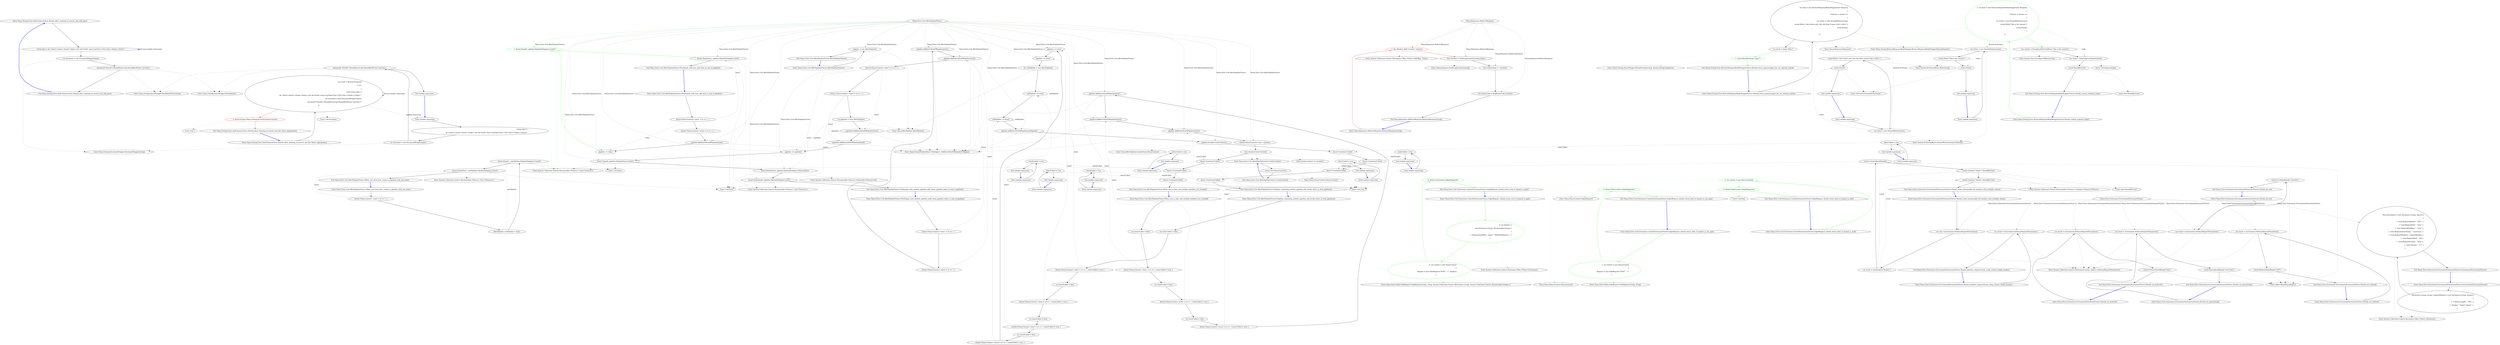 digraph  {
n0 [cluster="Nancy.Testing.Tests.AndConnectorTests.Should_allow_chaining_of_asserts_and_still_pass()", label="Entry Nancy.Testing.Tests.AndConnectorTests.Should_allow_chaining_of_asserts_and_still_pass()", span="9-9"];
n1 [cluster="Nancy.Testing.Tests.AndConnectorTests.Should_allow_chaining_of_asserts_and_still_pass()", label="string input = @''<html><head></head><body><div id='testId' class='myClass'>Test</div></body></html>''", span="11-11"];
n2 [cluster="Nancy.Testing.Tests.AndConnectorTests.Should_allow_chaining_of_asserts_and_still_pass()", label="var document = new DocumentWrapper(input)", span="12-12"];
n3 [cluster="Nancy.Testing.Tests.AndConnectorTests.Should_allow_chaining_of_asserts_and_still_pass()", label="document[''#testId''].ShouldExist().And.ShouldBeOfClass(''myClass'')", span="14-14"];
n5 [cluster="Nancy.Testing.DocumentWrapper.DocumentWrapper(string)", label="Entry Nancy.Testing.DocumentWrapper.DocumentWrapper(string)", span="47-47"];
n4 [cluster="Nancy.Testing.Tests.AndConnectorTests.Should_allow_chaining_of_asserts_and_still_pass()", label="Exit Nancy.Testing.Tests.AndConnectorTests.Should_allow_chaining_of_asserts_and_still_pass()", span="9-9"];
n6 [cluster="Nancy.Testing.QueryWrapper.ShouldExist()", label="Entry Nancy.Testing.QueryWrapper.ShouldExist()", span="26-26"];
n7 [cluster="Nancy.Testing.QueryWrapper.ShouldBeOfClass(string)", label="Entry Nancy.Testing.QueryWrapper.ShouldBeOfClass(string)", span="54-54"];
n8 [cluster="Nancy.Testing.Tests.AndConnectorTests.Should_allow_chaining_of_asserts_and_fail_where_appropriate()", label="Entry Nancy.Testing.Tests.AndConnectorTests.Should_allow_chaining_of_asserts_and_fail_where_appropriate()", span="18-18"];
n9 [cluster="Nancy.Testing.Tests.AndConnectorTests.Should_allow_chaining_of_asserts_and_fail_where_appropriate()", label="var result = Record.Exception(\r\n                () =>\r\n                    {\r\n                        const string input =\r\n                            @''<html><head></head><body><div id='testId' class='myOtherClass'>Test</div></body></html>'';\r\n                        var document = new DocumentWrapper(input);\r\n                        document[''#testId''].ShouldExist().And.ShouldBeOfClass(''myClass'');\r\n                    })", span="20-27"];
n10 [cluster="Nancy.Testing.Tests.AndConnectorTests.Should_allow_chaining_of_asserts_and_fail_where_appropriate()", color=red, community=0, label="1: Assert.IsType<Nancy.Testing.AssertException>(result)", span="29-29"];
n12 [cluster="Unk.Exception", label="Entry Unk.Exception", span=""];
n14 [cluster="lambda expression", label="Entry lambda expression", span="21-27"];
n11 [cluster="Nancy.Testing.Tests.AndConnectorTests.Should_allow_chaining_of_asserts_and_fail_where_appropriate()", label="Exit Nancy.Testing.Tests.AndConnectorTests.Should_allow_chaining_of_asserts_and_fail_where_appropriate()", span="18-18"];
n13 [cluster="Unk.>", label="Entry Unk.>", span=""];
n15 [cluster="lambda expression", label="string input =\r\n                            @''<html><head></head><body><div id='testId' class='myOtherClass'>Test</div></body></html>''", span="23-24"];
n16 [cluster="lambda expression", label="var document = new DocumentWrapper(input)", span="25-25"];
n17 [cluster="lambda expression", label="document[''#testId''].ShouldExist().And.ShouldBeOfClass(''myClass'')", span="26-26"];
n18 [cluster="lambda expression", label="Exit lambda expression", span="21-27"];
d13 [cluster="Nancy.Tests.Unit.AfterPipelineFixture.PlusEquals_with_func_add_item_to_end_of_pipeline()", color=green, community=0, label="1: Assert.Equal(2, pipeline.PipelineDelegates.Count())", span="29-29"];
d119 [label="Nancy.Tests.Unit.AfterPipelineFixture", span=""];
d12 [cluster="Nancy.Tests.Unit.AfterPipelineFixture.PlusEquals_with_func_add_item_to_end_of_pipeline()", label="pipeline += item1", span="27-27"];
d14 [cluster="Nancy.Tests.Unit.AfterPipelineFixture.PlusEquals_with_func_add_item_to_end_of_pipeline()", label="Assert.Same(item1, pipeline.PipelineDelegates.Last())", span="30-30"];
d17 [cluster="System.Collections.Generic.IEnumerable<TSource>.Count<TSource>()", label="Entry System.Collections.Generic.IEnumerable<TSource>.Count<TSource>()", span="0-0"];
d18 [cluster="Unk.Equal", label="Entry Unk.Equal", span=""];
d5 [cluster="Nancy.Tests.Unit.AfterPipelineFixture.AfterPipelineFixture()", label="pipeline = new AfterPipeline()", span="17-17"];
d11 [cluster="Nancy.Tests.Unit.AfterPipelineFixture.PlusEquals_with_func_add_item_to_end_of_pipeline()", label="pipeline.AddItemToEndOfPipeline(item2)", span="25-25"];
d28 [cluster="Nancy.Tests.Unit.AfterPipelineFixture.PlusEquals_with_another_pipeline_adds_those_pipeline_items_to_end_of_pipeline()", label="pipeline.AddItemToEndOfPipeline(item1)", span="38-38"];
d29 [cluster="Nancy.Tests.Unit.AfterPipelineFixture.PlusEquals_with_another_pipeline_adds_those_pipeline_items_to_end_of_pipeline()", label="pipeline.AddItemToEndOfPipeline(item2)", span="39-39"];
d35 [cluster="Nancy.Tests.Unit.AfterPipelineFixture.PlusEquals_with_another_pipeline_adds_those_pipeline_items_to_end_of_pipeline()", label="pipeline += pipeline2", span="46-46"];
d36 [cluster="Nancy.Tests.Unit.AfterPipelineFixture.PlusEquals_with_another_pipeline_adds_those_pipeline_items_to_end_of_pipeline()", label="Assert.Equal(4, pipeline.PipelineItems.Count())", span="48-48"];
d37 [cluster="Nancy.Tests.Unit.AfterPipelineFixture.PlusEquals_with_another_pipeline_adds_those_pipeline_items_to_end_of_pipeline()", label="Assert.Same(item3, pipeline.PipelineDelegates.ElementAt(2))", span="49-49"];
d38 [cluster="Nancy.Tests.Unit.AfterPipelineFixture.PlusEquals_with_another_pipeline_adds_those_pipeline_items_to_end_of_pipeline()", label="Assert.Same(item4, pipeline.PipelineDelegates.Last())", span="50-50"];
d56 [cluster="Nancy.Tests.Unit.AfterPipelineFixture.When_cast_to_func_and_invoked_members_are_invoked()", label="pipeline.AddItemToEndOfPipeline(item1)", span="62-62"];
d57 [cluster="Nancy.Tests.Unit.AfterPipelineFixture.When_cast_to_func_and_invoked_members_are_invoked()", label="pipeline.AddItemToEndOfPipeline(item2)", span="63-63"];
d58 [cluster="Nancy.Tests.Unit.AfterPipelineFixture.When_cast_to_func_and_invoked_members_are_invoked()", label="pipeline.AddItemToEndOfPipeline(item3)", span="64-64"];
d59 [cluster="Nancy.Tests.Unit.AfterPipelineFixture.When_cast_to_func_and_invoked_members_are_invoked()", label="Action<NancyContext> func = pipeline", span="66-66"];
d94 [cluster="Nancy.Tests.Unit.AfterPipelineFixture.Pipeline_containing_another_pipeline_will_invoke_items_in_both_pipelines()", label="pipeline += item1", span="96-96"];
d95 [cluster="Nancy.Tests.Unit.AfterPipelineFixture.Pipeline_containing_another_pipeline_will_invoke_items_in_both_pipelines()", label="pipeline += item2", span="97-97"];
d99 [cluster="Nancy.Tests.Unit.AfterPipelineFixture.Pipeline_containing_another_pipeline_will_invoke_items_in_both_pipelines()", label="pipeline.AddItemToEndOfPipeline(subPipeline)", span="102-102"];
d100 [cluster="Nancy.Tests.Unit.AfterPipelineFixture.Pipeline_containing_another_pipeline_will_invoke_items_in_both_pipelines()", label="pipeline.Invoke(CreateContext())", span="103-103"];
d9 [cluster="Nancy.Tests.Unit.AfterPipelineFixture.PlusEquals_with_func_add_item_to_end_of_pipeline()", label="Action<NancyContext> item1 = (r) => { }", span="23-23"];
d15 [cluster="Nancy.Tests.Unit.AfterPipelineFixture.PlusEquals_with_func_add_item_to_end_of_pipeline()", label="Exit Nancy.Tests.Unit.AfterPipelineFixture.PlusEquals_with_func_add_item_to_end_of_pipeline()", span="21-21"];
d19 [cluster="System.Collections.Generic.IEnumerable<TSource>.Last<TSource>()", label="Entry System.Collections.Generic.IEnumerable<TSource>.Last<TSource>()", span="0-0"];
d20 [cluster="Unk.Same", label="Entry Unk.Same", span=""];
d79 [cluster="Nancy.Tests.Unit.AfterPipelineFixture.When_cast_from_func_creates_a_pipeline_with_one_item()", label="Assert.Equal(1, castPipeline.PipelineDelegates.Count())", span="81-81"];
d4 [cluster="Nancy.Tests.Unit.AfterPipelineFixture.AfterPipelineFixture()", label="Entry Nancy.Tests.Unit.AfterPipelineFixture.AfterPipelineFixture()", span="15-15"];
d6 [cluster="Nancy.Tests.Unit.AfterPipelineFixture.AfterPipelineFixture()", label="Exit Nancy.Tests.Unit.AfterPipelineFixture.AfterPipelineFixture()", span="15-15"];
d7 [cluster="Nancy.AfterPipeline.AfterPipeline()", label="Entry Nancy.AfterPipeline.AfterPipeline()", span="17-17"];
d10 [cluster="Nancy.Tests.Unit.AfterPipelineFixture.PlusEquals_with_func_add_item_to_end_of_pipeline()", label="Action<NancyContext> item2 = (r) => { }", span="24-24"];
d16 [cluster="Nancy.NamedPipelineBase<TDelegate>.AddItemToEndOfPipeline(TDelegate)", label="Entry Nancy.NamedPipelineBase<TDelegate>.AddItemToEndOfPipeline(TDelegate)", span="67-67"];
d26 [cluster="Nancy.Tests.Unit.AfterPipelineFixture.PlusEquals_with_another_pipeline_adds_those_pipeline_items_to_end_of_pipeline()", label="Action<NancyContext> item1 = (r) => { }", span="36-36"];
d27 [cluster="Nancy.Tests.Unit.AfterPipelineFixture.PlusEquals_with_another_pipeline_adds_those_pipeline_items_to_end_of_pipeline()", label="Action<NancyContext> item2 = (r) => { }", span="37-37"];
d30 [cluster="Nancy.Tests.Unit.AfterPipelineFixture.PlusEquals_with_another_pipeline_adds_those_pipeline_items_to_end_of_pipeline()", label="Action<NancyContext> item3 = (r) => { }", span="40-40"];
d32 [cluster="Nancy.Tests.Unit.AfterPipelineFixture.PlusEquals_with_another_pipeline_adds_those_pipeline_items_to_end_of_pipeline()", label="var pipeline2 = new AfterPipeline()", span="42-42"];
d34 [cluster="Nancy.Tests.Unit.AfterPipelineFixture.PlusEquals_with_another_pipeline_adds_those_pipeline_items_to_end_of_pipeline()", label="pipeline2.AddItemToEndOfPipeline(item4)", span="44-44"];
d40 [cluster="System.Collections.Generic.IEnumerable<TSource>.ElementAt<TSource>(int)", label="Entry System.Collections.Generic.IEnumerable<TSource>.ElementAt<TSource>(int)", span="0-0"];
d31 [cluster="Nancy.Tests.Unit.AfterPipelineFixture.PlusEquals_with_another_pipeline_adds_those_pipeline_items_to_end_of_pipeline()", label="Action<NancyContext> item4 = (r) => { }", span="41-41"];
d39 [cluster="Nancy.Tests.Unit.AfterPipelineFixture.PlusEquals_with_another_pipeline_adds_those_pipeline_items_to_end_of_pipeline()", label="Exit Nancy.Tests.Unit.AfterPipelineFixture.PlusEquals_with_another_pipeline_adds_those_pipeline_items_to_end_of_pipeline()", span="34-34"];
d51 [cluster="Nancy.Tests.Unit.AfterPipelineFixture.When_cast_to_func_and_invoked_members_are_invoked()", label="Action<NancyContext> item1 = (r) => { item1Called = true; }", span="57-57"];
d55 [cluster="Nancy.Tests.Unit.AfterPipelineFixture.When_cast_to_func_and_invoked_members_are_invoked()", label="Action<NancyContext> item3 = (r) => { item3Called = true; }", span="61-61"];
d53 [cluster="Nancy.Tests.Unit.AfterPipelineFixture.When_cast_to_func_and_invoked_members_are_invoked()", label="Action<NancyContext> item2 = (r) => { item2Called = true; }", span="59-59"];
d60 [cluster="Nancy.Tests.Unit.AfterPipelineFixture.When_cast_to_func_and_invoked_members_are_invoked()", label="func.Invoke(CreateContext())", span="67-67"];
d87 [cluster="Nancy.Tests.Unit.AfterPipelineFixture.Pipeline_containing_another_pipeline_will_invoke_items_in_both_pipelines()", label="Action<NancyContext> item1 = (r) => { item1Called = true; }", span="89-89"];
d93 [cluster="Nancy.Tests.Unit.AfterPipelineFixture.Pipeline_containing_another_pipeline_will_invoke_items_in_both_pipelines()", label="Action<NancyContext> item4 = (r) => { item4Called = true; }", span="95-95"];
d89 [cluster="Nancy.Tests.Unit.AfterPipelineFixture.Pipeline_containing_another_pipeline_will_invoke_items_in_both_pipelines()", label="Action<NancyContext> item2 = (r) => { item2Called = true; }", span="91-91"];
d96 [cluster="Nancy.Tests.Unit.AfterPipelineFixture.Pipeline_containing_another_pipeline_will_invoke_items_in_both_pipelines()", label="var subPipeline = new AfterPipeline()", span="98-98"];
d98 [cluster="Nancy.Tests.Unit.AfterPipelineFixture.Pipeline_containing_another_pipeline_will_invoke_items_in_both_pipelines()", label="subPipeline += item4", span="100-100"];
d101 [cluster="Nancy.Tests.Unit.AfterPipelineFixture.Pipeline_containing_another_pipeline_will_invoke_items_in_both_pipelines()", label="Assert.True(item1Called)", span="105-105"];
d0 [cluster="Nancy.Tests.Unit.AfterPipelineFixture.CreateContext()", label="Entry Nancy.Tests.Unit.AfterPipelineFixture.CreateContext()", span="10-10"];
d106 [cluster="Nancy.AfterPipeline.Invoke(Nancy.NancyContext)", label="Entry Nancy.AfterPipeline.Invoke(Nancy.NancyContext)", span="53-53"];
d8 [cluster="Nancy.Tests.Unit.AfterPipelineFixture.PlusEquals_with_func_add_item_to_end_of_pipeline()", label="Entry Nancy.Tests.Unit.AfterPipelineFixture.PlusEquals_with_func_add_item_to_end_of_pipeline()", span="21-21"];
d80 [cluster="Nancy.Tests.Unit.AfterPipelineFixture.When_cast_from_func_creates_a_pipeline_with_one_item()", label="Assert.Same(item1, castPipeline.PipelineDelegates.First())", span="82-82"];
d78 [cluster="Nancy.Tests.Unit.AfterPipelineFixture.When_cast_from_func_creates_a_pipeline_with_one_item()", label="AfterPipeline castPipeline = item1", span="79-79"];
d33 [cluster="Nancy.Tests.Unit.AfterPipelineFixture.PlusEquals_with_another_pipeline_adds_those_pipeline_items_to_end_of_pipeline()", label="pipeline2.AddItemToEndOfPipeline(item3)", span="43-43"];
d25 [cluster="Nancy.Tests.Unit.AfterPipelineFixture.PlusEquals_with_another_pipeline_adds_those_pipeline_items_to_end_of_pipeline()", label="Entry Nancy.Tests.Unit.AfterPipelineFixture.PlusEquals_with_another_pipeline_adds_those_pipeline_items_to_end_of_pipeline()", span="34-34"];
d50 [cluster="Nancy.Tests.Unit.AfterPipelineFixture.When_cast_to_func_and_invoked_members_are_invoked()", label="var item1Called = false", span="56-56"];
d52 [cluster="Nancy.Tests.Unit.AfterPipelineFixture.When_cast_to_func_and_invoked_members_are_invoked()", label="var item2Called = false", span="58-58"];
d54 [cluster="Nancy.Tests.Unit.AfterPipelineFixture.When_cast_to_func_and_invoked_members_are_invoked()", label="var item3Called = false", span="60-60"];
d61 [cluster="Nancy.Tests.Unit.AfterPipelineFixture.When_cast_to_func_and_invoked_members_are_invoked()", label="Assert.True(item1Called)", span="69-69"];
d65 [cluster="System.Action<T>.Invoke(T)", label="Entry System.Action<T>.Invoke(T)", span="0-0"];
d86 [cluster="Nancy.Tests.Unit.AfterPipelineFixture.Pipeline_containing_another_pipeline_will_invoke_items_in_both_pipelines()", label="var item1Called = false", span="88-88"];
d88 [cluster="Nancy.Tests.Unit.AfterPipelineFixture.Pipeline_containing_another_pipeline_will_invoke_items_in_both_pipelines()", label="var item2Called = false", span="90-90"];
d92 [cluster="Nancy.Tests.Unit.AfterPipelineFixture.Pipeline_containing_another_pipeline_will_invoke_items_in_both_pipelines()", label="var item4Called = false", span="94-94"];
d90 [cluster="Nancy.Tests.Unit.AfterPipelineFixture.Pipeline_containing_another_pipeline_will_invoke_items_in_both_pipelines()", label="var item3Called = false", span="92-92"];
d97 [cluster="Nancy.Tests.Unit.AfterPipelineFixture.Pipeline_containing_another_pipeline_will_invoke_items_in_both_pipelines()", label="subPipeline += item3", span="99-99"];
d108 [cluster="lambda expression", label="item1Called = true", span="89-89"];
d102 [cluster="Nancy.Tests.Unit.AfterPipelineFixture.Pipeline_containing_another_pipeline_will_invoke_items_in_both_pipelines()", label="Assert.True(item2Called)", span="106-106"];
d66 [cluster="Unk.True", label="Entry Unk.True", span=""];
d2 [cluster="Nancy.Tests.Unit.AfterPipelineFixture.CreateContext()", label="Exit Nancy.Tests.Unit.AfterPipelineFixture.CreateContext()", span="10-10"];
d1 [cluster="Nancy.Tests.Unit.AfterPipelineFixture.CreateContext()", label="return new NancyContext();", span="12-12"];
d77 [cluster="Nancy.Tests.Unit.AfterPipelineFixture.When_cast_from_func_creates_a_pipeline_with_one_item()", label="Action<NancyContext> item1 = (r) => { }", span="77-77"];
d81 [cluster="Nancy.Tests.Unit.AfterPipelineFixture.When_cast_from_func_creates_a_pipeline_with_one_item()", label="Exit Nancy.Tests.Unit.AfterPipelineFixture.When_cast_from_func_creates_a_pipeline_with_one_item()", span="75-75"];
d82 [cluster="System.Collections.Generic.IEnumerable<TSource>.First<TSource>()", label="Entry System.Collections.Generic.IEnumerable<TSource>.First<TSource>()", span="0-0"];
d49 [cluster="Nancy.Tests.Unit.AfterPipelineFixture.When_cast_to_func_and_invoked_members_are_invoked()", label="Entry Nancy.Tests.Unit.AfterPipelineFixture.When_cast_to_func_and_invoked_members_are_invoked()", span="54-54"];
d68 [cluster="lambda expression", label="item1Called = true", span="57-57"];
d62 [cluster="Nancy.Tests.Unit.AfterPipelineFixture.When_cast_to_func_and_invoked_members_are_invoked()", label="Assert.True(item2Called)", span="70-70"];
d85 [cluster="Nancy.Tests.Unit.AfterPipelineFixture.Pipeline_containing_another_pipeline_will_invoke_items_in_both_pipelines()", label="Entry Nancy.Tests.Unit.AfterPipelineFixture.Pipeline_containing_another_pipeline_will_invoke_items_in_both_pipelines()", span="86-86"];
d91 [cluster="Nancy.Tests.Unit.AfterPipelineFixture.Pipeline_containing_another_pipeline_will_invoke_items_in_both_pipelines()", label="Action<NancyContext> item3 = (r) => { item3Called = true; }", span="93-93"];
d107 [cluster="lambda expression", label="Entry lambda expression", span="89-89"];
d109 [cluster="lambda expression", label="Exit lambda expression", span="89-89"];
d111 [cluster="lambda expression", label="item2Called = true", span="91-91"];
d103 [cluster="Nancy.Tests.Unit.AfterPipelineFixture.Pipeline_containing_another_pipeline_will_invoke_items_in_both_pipelines()", label="Assert.True(item3Called)", span="107-107"];
d63 [cluster="Nancy.Tests.Unit.AfterPipelineFixture.When_cast_to_func_and_invoked_members_are_invoked()", label="Assert.True(item3Called)", span="71-71"];
d104 [cluster="Nancy.Tests.Unit.AfterPipelineFixture.Pipeline_containing_another_pipeline_will_invoke_items_in_both_pipelines()", label="Assert.True(item4Called)", span="108-108"];
d3 [cluster="Nancy.NancyContext.NancyContext()", label="Entry Nancy.NancyContext.NancyContext()", span="24-24"];
d76 [cluster="Nancy.Tests.Unit.AfterPipelineFixture.When_cast_from_func_creates_a_pipeline_with_one_item()", label="Entry Nancy.Tests.Unit.AfterPipelineFixture.When_cast_from_func_creates_a_pipeline_with_one_item()", span="75-75"];
d64 [cluster="Nancy.Tests.Unit.AfterPipelineFixture.When_cast_to_func_and_invoked_members_are_invoked()", label="Exit Nancy.Tests.Unit.AfterPipelineFixture.When_cast_to_func_and_invoked_members_are_invoked()", span="54-54"];
d67 [cluster="lambda expression", label="Entry lambda expression", span="57-57"];
d69 [cluster="lambda expression", label="Exit lambda expression", span="57-57"];
d71 [cluster="lambda expression", label="item2Called = true", span="59-59"];
d105 [cluster="Nancy.Tests.Unit.AfterPipelineFixture.Pipeline_containing_another_pipeline_will_invoke_items_in_both_pipelines()", label="Exit Nancy.Tests.Unit.AfterPipelineFixture.Pipeline_containing_another_pipeline_will_invoke_items_in_both_pipelines()", span="86-86"];
d110 [cluster="lambda expression", label="Entry lambda expression", span="91-91"];
d112 [cluster="lambda expression", label="Exit lambda expression", span="91-91"];
d114 [cluster="lambda expression", label="item3Called = true", span="93-93"];
d74 [cluster="lambda expression", label="item3Called = true", span="61-61"];
d117 [cluster="lambda expression", label="item4Called = true", span="95-95"];
d70 [cluster="lambda expression", label="Entry lambda expression", span="59-59"];
d72 [cluster="lambda expression", label="Exit lambda expression", span="59-59"];
d113 [cluster="lambda expression", label="Entry lambda expression", span="93-93"];
d115 [cluster="lambda expression", label="Exit lambda expression", span="93-93"];
d73 [cluster="lambda expression", label="Entry lambda expression", span="61-61"];
d75 [cluster="lambda expression", label="Exit lambda expression", span="61-61"];
d116 [cluster="lambda expression", label="Entry lambda expression", span="95-95"];
d118 [cluster="lambda expression", label="Exit lambda expression", span="95-95"];
m1_6 [cluster="System.Collections.Generic.IDictionary<TKey, TValue>.Add(TKey, TValue)", file="AssertExtensions.cs", label="Entry System.Collections.Generic.IDictionary<TKey, TValue>.Add(TKey, TValue)", span="0-0"];
m1_0 [cluster="Nancy.Responses.RedirectResponse.RedirectResponse(string)", file="AssertExtensions.cs", label="Entry Nancy.Responses.RedirectResponse.RedirectResponse(string)", span="4-4"];
m1_1 [cluster="Nancy.Responses.RedirectResponse.RedirectResponse(string)", color=red, community=0, file="AssertExtensions.cs", label="1: this.Headers.Add(''Location'',location)", span="6-6"];
m1_2 [cluster="Nancy.Responses.RedirectResponse.RedirectResponse(string)", file="AssertExtensions.cs", label="this.Contents = GetStringContents(string.Empty)", span="7-7"];
m1_3 [cluster="Nancy.Responses.RedirectResponse.RedirectResponse(string)", file="AssertExtensions.cs", label="this.ContentType = ''text/html''", span="8-8"];
m1_4 [cluster="Nancy.Responses.RedirectResponse.RedirectResponse(string)", file="AssertExtensions.cs", label="this.StatusCode = HttpStatusCode.SeeOther", span="9-9"];
m1_5 [cluster="Nancy.Responses.RedirectResponse.RedirectResponse(string)", file="AssertExtensions.cs", label="Exit Nancy.Responses.RedirectResponse.RedirectResponse(string)", span="4-4"];
m1_7 [cluster="Nancy.Response.GetStringContents(string)", file="AssertExtensions.cs", label="Entry Nancy.Response.GetStringContents(string)", span="93-93"];
m1_8 [file="AssertExtensions.cs", label="Nancy.Responses.RedirectResponse", span=""];
m2_16 [cluster="System.IO.StreamWriter.StreamWriter(System.IO.Stream)", file="BrowserResponseBodyWrapperFixture.cs", label="Entry System.IO.StreamWriter.StreamWriter(System.IO.Stream)", span="0-0"];
m2_9 [cluster="Unk.SequenceEqual", file="BrowserResponseBodyWrapperFixture.cs", label="Entry Unk.SequenceEqual", span=""];
m2_10 [cluster="bool.ShouldBeTrue()", file="BrowserResponseBodyWrapperFixture.cs", label="Entry bool.ShouldBeTrue()", span="85-85"];
m2_17 [cluster="System.IO.StreamWriter.Write(string)", file="BrowserResponseBodyWrapperFixture.cs", label="Entry System.IO.StreamWriter.Write(string)", span="0-0"];
m2_0 [cluster="Nancy.Testing.Tests.BrowserResponseBodyWrapperFixture.Should_contain_response_body()", file="BrowserResponseBodyWrapperFixture.cs", label="Entry Nancy.Testing.Tests.BrowserResponseBodyWrapperFixture.Should_contain_response_body()", span="12-12"];
m2_1 [cluster="Nancy.Testing.Tests.BrowserResponseBodyWrapperFixture.Should_contain_response_body()", color=green, community=0, file="BrowserResponseBodyWrapperFixture.cs", label="1: var body = new BrowserResponseBodyWrapper(new Response\r\n            {\r\n                Contents = stream =>\r\n                {\r\n                    var writer = new StreamWriter(stream);\r\n                    writer.Write(''This is the content'');\r\n                    writer.Flush();\r\n                }\r\n            })", span="15-23"];
m2_2 [cluster="Nancy.Testing.Tests.BrowserResponseBodyWrapperFixture.Should_contain_response_body()", file="BrowserResponseBodyWrapperFixture.cs", label="var content = Encoding.ASCII.GetBytes(''This is the content'')", span="25-25"];
m2_3 [cluster="Nancy.Testing.Tests.BrowserResponseBodyWrapperFixture.Should_contain_response_body()", file="BrowserResponseBodyWrapperFixture.cs", label="var result = body.SequenceEqual(content)", span="28-28"];
m2_4 [cluster="Nancy.Testing.Tests.BrowserResponseBodyWrapperFixture.Should_contain_response_body()", file="BrowserResponseBodyWrapperFixture.cs", label="result.ShouldBeTrue()", span="31-31"];
m2_5 [cluster="Nancy.Testing.Tests.BrowserResponseBodyWrapperFixture.Should_contain_response_body()", file="BrowserResponseBodyWrapperFixture.cs", label="Exit Nancy.Testing.Tests.BrowserResponseBodyWrapperFixture.Should_contain_response_body()", span="12-12"];
m2_6 [cluster="Nancy.Testing.BrowserResponseBodyWrapper.BrowserResponseBodyWrapper(Nancy.Response)", file="BrowserResponseBodyWrapperFixture.cs", label="Entry Nancy.Testing.BrowserResponseBodyWrapper.BrowserResponseBodyWrapper(Nancy.Response)", span="14-14"];
m2_8 [cluster="System.Text.Encoding.GetBytes(string)", file="BrowserResponseBodyWrapperFixture.cs", label="Entry System.Text.Encoding.GetBytes(string)", span="0-0"];
m2_18 [cluster="System.IO.StreamWriter.Flush()", file="BrowserResponseBodyWrapperFixture.cs", label="Entry System.IO.StreamWriter.Flush()", span="0-0"];
m2_19 [cluster="Nancy.Testing.Tests.BrowserResponseBodyWrapperFixture.Should_return_querywrapper_for_css_selector_match()", file="BrowserResponseBodyWrapperFixture.cs", label="Entry Nancy.Testing.Tests.BrowserResponseBodyWrapperFixture.Should_return_querywrapper_for_css_selector_match()", span="35-35"];
m2_20 [cluster="Nancy.Testing.Tests.BrowserResponseBodyWrapperFixture.Should_return_querywrapper_for_css_selector_match()", file="BrowserResponseBodyWrapperFixture.cs", label="var body = new BrowserResponseBodyWrapper(new Response\r\n            {\r\n                Contents = stream =>\r\n                {\r\n                    var writer = new StreamWriter(stream);\r\n                    writer.Write(''<div>Outer and <div id='#bar'>inner</div></div>'');\r\n                    writer.Flush();\r\n                }\r\n            })", span="38-46"];
m2_21 [cluster="Nancy.Testing.Tests.BrowserResponseBodyWrapperFixture.Should_return_querywrapper_for_css_selector_match()", file="BrowserResponseBodyWrapperFixture.cs", label="var result = body[''#bar'']", span="49-49"];
m2_22 [cluster="Nancy.Testing.Tests.BrowserResponseBodyWrapperFixture.Should_return_querywrapper_for_css_selector_match()", color=green, community=1, file="BrowserResponseBodyWrapperFixture.cs", label="1: result.ShouldContain(''inner'')", span="55-55"];
m2_23 [cluster="Nancy.Testing.Tests.BrowserResponseBodyWrapperFixture.Should_return_querywrapper_for_css_selector_match()", file="BrowserResponseBodyWrapperFixture.cs", label="Exit Nancy.Testing.Tests.BrowserResponseBodyWrapperFixture.Should_return_querywrapper_for_css_selector_match()", span="35-35"];
m2_24 [cluster="Nancy.Testing.QueryWrapper.ShouldContain(string, System.StringComparison)", file="BrowserResponseBodyWrapperFixture.cs", label="Entry Nancy.Testing.QueryWrapper.ShouldContain(string, System.StringComparison)", span="77-77"];
m2_7 [cluster="Nancy.Response.Response()", file="BrowserResponseBodyWrapperFixture.cs", label="Entry Nancy.Response.Response()", span="20-20"];
m2_25 [cluster="lambda expression", file="BrowserResponseBodyWrapperFixture.cs", label="Entry lambda expression", span="40-45"];
m2_12 [cluster="lambda expression", file="BrowserResponseBodyWrapperFixture.cs", label="var writer = new StreamWriter(stream)", span="19-19"];
m2_11 [cluster="lambda expression", file="BrowserResponseBodyWrapperFixture.cs", label="Entry lambda expression", span="17-22"];
m2_13 [cluster="lambda expression", file="BrowserResponseBodyWrapperFixture.cs", label="writer.Write(''This is the content'')", span="20-20"];
m2_14 [cluster="lambda expression", file="BrowserResponseBodyWrapperFixture.cs", label="writer.Flush()", span="21-21"];
m2_15 [cluster="lambda expression", file="BrowserResponseBodyWrapperFixture.cs", label="Exit lambda expression", span="17-22"];
m2_26 [cluster="lambda expression", file="BrowserResponseBodyWrapperFixture.cs", label="var writer = new StreamWriter(stream)", span="42-42"];
m2_27 [cluster="lambda expression", file="BrowserResponseBodyWrapperFixture.cs", label="writer.Write(''<div>Outer and <div id='#bar'>inner</div></div>'')", span="43-43"];
m2_28 [cluster="lambda expression", file="BrowserResponseBodyWrapperFixture.cs", label="writer.Flush()", span="44-44"];
m2_29 [cluster="lambda expression", file="BrowserResponseBodyWrapperFixture.cs", label="Exit lambda expression", span="40-45"];
m3_11 [cluster="Nancy.Tests.Extensions.EnvironmentExtensionsFixture.Should_set_uri()", file="ConfigurableBootstrapper.cs", label="Entry Nancy.Tests.Extensions.EnvironmentExtensionsFixture.Should_set_uri()", span="41-41"];
m3_12 [cluster="Nancy.Tests.Extensions.EnvironmentExtensionsFixture.Should_set_uri()", file="ConfigurableBootstrapper.cs", label="var result = environment.AsNancyRequestParameters()", span="43-43"];
m3_13 [cluster="Nancy.Tests.Extensions.EnvironmentExtensionsFixture.Should_set_uri()", file="ConfigurableBootstrapper.cs", label="result.Uri.ShouldEqual(''/root/test'')", span="45-45"];
m3_14 [cluster="Nancy.Tests.Extensions.EnvironmentExtensionsFixture.Should_set_uri()", file="ConfigurableBootstrapper.cs", label="Exit Nancy.Tests.Extensions.EnvironmentExtensionsFixture.Should_set_uri()", span="41-41"];
m3_5 [cluster="Nancy.Tests.Extensions.EnvironmentExtensionsFixture.Should_set_method()", file="ConfigurableBootstrapper.cs", label="Entry Nancy.Tests.Extensions.EnvironmentExtensionsFixture.Should_set_method()", span="33-33"];
m3_6 [cluster="Nancy.Tests.Extensions.EnvironmentExtensionsFixture.Should_set_method()", file="ConfigurableBootstrapper.cs", label="var result = environment.AsNancyRequestParameters()", span="35-35"];
m3_7 [cluster="Nancy.Tests.Extensions.EnvironmentExtensionsFixture.Should_set_method()", file="ConfigurableBootstrapper.cs", label="result.Method.ShouldEqual(''GET'')", span="37-37"];
m3_8 [cluster="Nancy.Tests.Extensions.EnvironmentExtensionsFixture.Should_set_method()", file="ConfigurableBootstrapper.cs", label="Exit Nancy.Tests.Extensions.EnvironmentExtensionsFixture.Should_set_method()", span="33-33"];
m3_10 [cluster="object.ShouldEqual(object)", file="ConfigurableBootstrapper.cs", label="Entry object.ShouldEqual(object)", span="80-80"];
m3_4 [cluster="System.Collections.Generic.Dictionary<TKey, TValue>.Dictionary()", file="ConfigurableBootstrapper.cs", label="Entry System.Collections.Generic.Dictionary<TKey, TValue>.Dictionary()", span="0-0"];
m3_15 [cluster="Nancy.Tests.Extensions.EnvironmentExtensionsFixture.Should_create_ienumerable_for_headers_with_multiple_values()", file="ConfigurableBootstrapper.cs", label="Entry Nancy.Tests.Extensions.EnvironmentExtensionsFixture.Should_create_ienumerable_for_headers_with_multiple_values()", span="49-49"];
m3_16 [cluster="Nancy.Tests.Extensions.EnvironmentExtensionsFixture.Should_create_ienumerable_for_headers_with_multiple_values()", file="ConfigurableBootstrapper.cs", label="var req = environment.AsNancyRequestParameters()", span="51-51"];
m3_17 [cluster="Nancy.Tests.Extensions.EnvironmentExtensionsFixture.Should_create_ienumerable_for_headers_with_multiple_values()", file="ConfigurableBootstrapper.cs", label="var result = req.Headers[''Header'']", span="53-53"];
m3_18 [cluster="Nancy.Tests.Extensions.EnvironmentExtensionsFixture.Should_create_ienumerable_for_headers_with_multiple_values()", file="ConfigurableBootstrapper.cs", label="result.Count().ShouldEqual(2)", span="55-55"];
m3_19 [cluster="Nancy.Tests.Extensions.EnvironmentExtensionsFixture.Should_create_ienumerable_for_headers_with_multiple_values()", file="ConfigurableBootstrapper.cs", label="result.Contains(''Value1'').ShouldBeTrue()", span="56-56"];
m3_20 [cluster="Nancy.Tests.Extensions.EnvironmentExtensionsFixture.Should_create_ienumerable_for_headers_with_multiple_values()", file="ConfigurableBootstrapper.cs", label="result.Contains(''Value2'').ShouldBeTrue()", span="57-57"];
m3_21 [cluster="Nancy.Tests.Extensions.EnvironmentExtensionsFixture.Should_create_ienumerable_for_headers_with_multiple_values()", file="ConfigurableBootstrapper.cs", label="Exit Nancy.Tests.Extensions.EnvironmentExtensionsFixture.Should_create_ienumerable_for_headers_with_multiple_values()", span="49-49"];
m3_9 [cluster="System.Collections.Generic.IDictionary<string, object>.AsNancyRequestParameters()", file="ConfigurableBootstrapper.cs", label="Entry System.Collections.Generic.IDictionary<string, object>.AsNancyRequestParameters()", span="14-14"];
m3_23 [cluster="System.Collections.Generic.IEnumerable<TSource>.Contains<TSource>(TSource)", file="ConfigurableBootstrapper.cs", label="Entry System.Collections.Generic.IEnumerable<TSource>.Contains<TSource>(TSource)", span="0-0"];
m3_24 [cluster="bool.ShouldBeTrue()", file="ConfigurableBootstrapper.cs", label="Entry bool.ShouldBeTrue()", span="70-70"];
m3_25 [cluster="Nancy.Tests.Extensions.EnvironmentExtensionsFixture.Should_set_protocol()", file="ConfigurableBootstrapper.cs", label="Entry Nancy.Tests.Extensions.EnvironmentExtensionsFixture.Should_set_protocol()", span="61-61"];
m3_26 [cluster="Nancy.Tests.Extensions.EnvironmentExtensionsFixture.Should_set_protocol()", file="ConfigurableBootstrapper.cs", label="var result = environment.AsNancyRequestParameters()", span="63-63"];
m3_27 [cluster="Nancy.Tests.Extensions.EnvironmentExtensionsFixture.Should_set_protocol()", file="ConfigurableBootstrapper.cs", label="result.Protocol.ShouldEqual(''http'')", span="65-65"];
m3_28 [cluster="Nancy.Tests.Extensions.EnvironmentExtensionsFixture.Should_set_protocol()", file="ConfigurableBootstrapper.cs", label="Exit Nancy.Tests.Extensions.EnvironmentExtensionsFixture.Should_set_protocol()", span="61-61"];
m3_29 [cluster="Nancy.Tests.Extensions.EnvironmentExtensionsFixture.Should_set_querystring()", file="ConfigurableBootstrapper.cs", label="Entry Nancy.Tests.Extensions.EnvironmentExtensionsFixture.Should_set_querystring()", span="69-69"];
m3_30 [cluster="Nancy.Tests.Extensions.EnvironmentExtensionsFixture.Should_set_querystring()", file="ConfigurableBootstrapper.cs", label="var result = environment.AsNancyRequestParameters()", span="71-71"];
m3_31 [cluster="Nancy.Tests.Extensions.EnvironmentExtensionsFixture.Should_set_querystring()", file="ConfigurableBootstrapper.cs", label="result.Query.ShouldEqual(''var=value'')", span="73-73"];
m3_32 [cluster="Nancy.Tests.Extensions.EnvironmentExtensionsFixture.Should_set_querystring()", file="ConfigurableBootstrapper.cs", label="Exit Nancy.Tests.Extensions.EnvironmentExtensionsFixture.Should_set_querystring()", span="69-69"];
m3_0 [cluster="Nancy.Tests.Extensions.EnvironmentExtensionsFixture.EnvironmentExtensionsFixture()", file="ConfigurableBootstrapper.cs", label="Entry Nancy.Tests.Extensions.EnvironmentExtensionsFixture.EnvironmentExtensionsFixture()", span="11-11"];
m3_1 [cluster="Nancy.Tests.Extensions.EnvironmentExtensionsFixture.EnvironmentExtensionsFixture()", file="ConfigurableBootstrapper.cs", label="IDictionary<string, string> requestHeaders = new Dictionary<string, string>()\r\n                                                             {\r\n                                                                 { ''Content-Length'', ''500'' },\r\n                                                                 { ''Header'', ''Value1,Value2'' },\r\n                                                             }", span="13-17"];
m3_2 [cluster="Nancy.Tests.Extensions.EnvironmentExtensionsFixture.EnvironmentExtensionsFixture()", file="ConfigurableBootstrapper.cs", label="this.environment = new Dictionary<string, object>()\r\n                                   {\r\n                                       { ''owin.RequestMethod'', ''GET'' },\r\n                                       { ''owin.RequestPath'', ''/test'' },\r\n                                       { ''owin.RequestPathBase'', ''/root'' },\r\n                                       { ''owin.RequestQueryString'', ''var=value'' },\r\n                                       { ''owin.RequestHeaders'', requestHeaders },\r\n                                       { ''owin.RequestBody'', null },\r\n                                       { ''owin.RequestScheme'', ''http'' },\r\n                                       { ''owin.Version'', ''1.0'' }\r\n                                   }", span="19-29"];
m3_3 [cluster="Nancy.Tests.Extensions.EnvironmentExtensionsFixture.EnvironmentExtensionsFixture()", file="ConfigurableBootstrapper.cs", label="Exit Nancy.Tests.Extensions.EnvironmentExtensionsFixture.EnvironmentExtensionsFixture()", span="11-11"];
m3_33 [cluster="Nancy.Tests.Extensions.EnvironmentExtensionsFixture.Should_initialise_requeststream_using_content_length_header()", file="ConfigurableBootstrapper.cs", label="Entry Nancy.Tests.Extensions.EnvironmentExtensionsFixture.Should_initialise_requeststream_using_content_length_header()", span="77-77"];
m3_34 [cluster="Nancy.Tests.Extensions.EnvironmentExtensionsFixture.Should_initialise_requeststream_using_content_length_header()", file="ConfigurableBootstrapper.cs", label="var result = environment.AsNancyRequestParameters()", span="79-79"];
m3_35 [cluster="Nancy.Tests.Extensions.EnvironmentExtensionsFixture.Should_initialise_requeststream_using_content_length_header()", file="ConfigurableBootstrapper.cs", label="Exit Nancy.Tests.Extensions.EnvironmentExtensionsFixture.Should_initialise_requeststream_using_content_length_header()", span="77-77"];
m3_36 [file="ConfigurableBootstrapper.cs", label="Nancy.Tests.Extensions.EnvironmentExtensionsFixture", span=""];
m4_0 [cluster="Nancy.Tests.Unit.Extensions.ContextExtensionsFixture.IsAjaxRequest_should_return_true_if_request_is_ajax()", file="ConfigurableBootstrapperFixture.cs", label="Entry Nancy.Tests.Unit.Extensions.ContextExtensionsFixture.IsAjaxRequest_should_return_true_if_request_is_ajax()", span="10-10"];
m4_1 [cluster="Nancy.Tests.Unit.Extensions.ContextExtensionsFixture.IsAjaxRequest_should_return_true_if_request_is_ajax()", color=green, community=0, file="ConfigurableBootstrapperFixture.cs", label="0: var headers =\r\n                new Dictionary<string, IEnumerable<string>>\r\n                    {\r\n                        { ''X-Requested-With'', new[] { ''XMLHttpRequest'' } }\r\n                    }", span="13-17"];
m4_2 [cluster="Nancy.Tests.Unit.Extensions.ContextExtensionsFixture.IsAjaxRequest_should_return_true_if_request_is_ajax()", color=green, community=0, file="ConfigurableBootstrapperFixture.cs", label="0: var context = new NancyContext\r\n                              {\r\n                                  Request = new FakeRequest(''POST'', ''/'', headers)\r\n                              }", span="20-23"];
m4_3 [cluster="Nancy.Tests.Unit.Extensions.ContextExtensionsFixture.IsAjaxRequest_should_return_true_if_request_is_ajax()", color=green, community=0, file="ConfigurableBootstrapperFixture.cs", label="0: Assert.True(context.IsAjaxRequest())", span="26-26"];
m4_4 [cluster="Nancy.Tests.Unit.Extensions.ContextExtensionsFixture.IsAjaxRequest_should_return_true_if_request_is_ajax()", file="ConfigurableBootstrapperFixture.cs", label="Exit Nancy.Tests.Unit.Extensions.ContextExtensionsFixture.IsAjaxRequest_should_return_true_if_request_is_ajax()", span="10-10"];
m4_5 [cluster="System.Collections.Generic.Dictionary<TKey, TValue>.Dictionary()", file="ConfigurableBootstrapperFixture.cs", label="Entry System.Collections.Generic.Dictionary<TKey, TValue>.Dictionary()", span="0-0"];
m4_10 [cluster="Nancy.Tests.Unit.Extensions.ContextExtensionsFixture.IsAjaxRequest_should_return_false_if_request_is_null()", file="ConfigurableBootstrapperFixture.cs", label="Entry Nancy.Tests.Unit.Extensions.ContextExtensionsFixture.IsAjaxRequest_should_return_false_if_request_is_null()", span="30-30"];
m4_11 [cluster="Nancy.Tests.Unit.Extensions.ContextExtensionsFixture.IsAjaxRequest_should_return_false_if_request_is_null()", color=green, community=0, file="ConfigurableBootstrapperFixture.cs", label="1: var context = new NancyContext()", span="33-33"];
m4_12 [cluster="Nancy.Tests.Unit.Extensions.ContextExtensionsFixture.IsAjaxRequest_should_return_false_if_request_is_null()", color=green, community=0, file="ConfigurableBootstrapperFixture.cs", label="0: Assert.False(context.IsAjaxRequest())", span="36-36"];
m4_13 [cluster="Nancy.Tests.Unit.Extensions.ContextExtensionsFixture.IsAjaxRequest_should_return_false_if_request_is_null()", file="ConfigurableBootstrapperFixture.cs", label="Exit Nancy.Tests.Unit.Extensions.ContextExtensionsFixture.IsAjaxRequest_should_return_false_if_request_is_null()", span="30-30"];
m4_14 [cluster="Unk.False", file="ConfigurableBootstrapperFixture.cs", label="Entry Unk.False", span=""];
m4_15 [cluster="Nancy.Tests.Unit.Extensions.ContextExtensionsFixture.IsAjaxRequest_should_return_false_if_request_is_not_ajax()", file="ConfigurableBootstrapperFixture.cs", label="Entry Nancy.Tests.Unit.Extensions.ContextExtensionsFixture.IsAjaxRequest_should_return_false_if_request_is_not_ajax()", span="40-40"];
m4_16 [cluster="Nancy.Tests.Unit.Extensions.ContextExtensionsFixture.IsAjaxRequest_should_return_false_if_request_is_not_ajax()", color=green, community=0, file="ConfigurableBootstrapperFixture.cs", label="1: var context = new NancyContext\r\n                              {\r\n                                  Request = new FakeRequest(''POST'', ''/'')\r\n                              }", span="43-46"];
m4_17 [cluster="Nancy.Tests.Unit.Extensions.ContextExtensionsFixture.IsAjaxRequest_should_return_false_if_request_is_not_ajax()", color=green, community=0, file="ConfigurableBootstrapperFixture.cs", label="0: Assert.False(context.IsAjaxRequest())", span="49-49"];
m4_18 [cluster="Nancy.Tests.Unit.Extensions.ContextExtensionsFixture.IsAjaxRequest_should_return_false_if_request_is_not_ajax()", file="ConfigurableBootstrapperFixture.cs", label="Exit Nancy.Tests.Unit.Extensions.ContextExtensionsFixture.IsAjaxRequest_should_return_false_if_request_is_not_ajax()", span="40-40"];
m4_8 [cluster="Nancy.NancyContext.IsAjaxRequest()", file="ConfigurableBootstrapperFixture.cs", label="Entry Nancy.NancyContext.IsAjaxRequest()", span="12-12"];
m4_6 [cluster="Nancy.NancyContext.NancyContext()", file="ConfigurableBootstrapperFixture.cs", label="Entry Nancy.NancyContext.NancyContext()", span="14-14"];
m4_7 [cluster="Nancy.Tests.Fakes.FakeRequest.FakeRequest(string, string, System.Collections.Generic.IDictionary<string, System.Collections.Generic.IEnumerable<string>>)", file="ConfigurableBootstrapperFixture.cs", label="Entry Nancy.Tests.Fakes.FakeRequest.FakeRequest(string, string, System.Collections.Generic.IDictionary<string, System.Collections.Generic.IEnumerable<string>>)", span="13-13"];
m4_19 [cluster="Nancy.Tests.Fakes.FakeRequest.FakeRequest(string, string)", file="ConfigurableBootstrapperFixture.cs", label="Entry Nancy.Tests.Fakes.FakeRequest.FakeRequest(string, string)", span="8-8"];
n0 -> n1  [key=0, style=solid];
n1 -> n2  [key=0, style=solid];
n1 -> n1  [color=darkorchid, key=3, label="Local variable string input", style=bold];
n2 -> n3  [key=0, style=solid];
n2 -> n5  [key=2, style=dotted];
n3 -> n4  [key=0, style=solid];
n3 -> n6  [key=2, style=dotted];
n3 -> n7  [key=2, style=dotted];
n4 -> n0  [color=blue, key=0, style=bold];
n8 -> n9  [key=0, style=solid];
n9 -> n10  [color=red, key=0, style=solid];
n9 -> n12  [key=2, style=dotted];
n9 -> n14  [color=darkseagreen4, key=1, label="lambda expression", style=dashed];
n9 -> n9  [color=darkorchid, key=3, label="Local variable string input", style=bold];
n10 -> n11  [color=red, key=0, style=solid];
n10 -> n13  [color=red, key=2, style=dotted];
n14 -> n15  [key=0, style=solid];
n11 -> n8  [color=blue, key=0, style=bold];
n15 -> n16  [key=0, style=solid];
n16 -> n17  [key=0, style=solid];
n16 -> n5  [key=2, style=dotted];
n17 -> n18  [key=0, style=solid];
n17 -> n6  [key=2, style=dotted];
n17 -> n7  [key=2, style=dotted];
n18 -> n14  [color=blue, key=0, style=bold];
d13 -> d14  [color=green, key=0, style=solid];
d13 -> d17  [color=green, key=2, style=dotted];
d13 -> d18  [color=green, key=2, style=dotted];
d119 -> d13  [color=green, key=1, label="Nancy.Tests.Unit.AfterPipelineFixture", style=dashed];
d119 -> d5  [color=darkseagreen4, key=1, label="Nancy.Tests.Unit.AfterPipelineFixture", style=dashed];
d119 -> d11  [color=darkseagreen4, key=1, label="Nancy.Tests.Unit.AfterPipelineFixture", style=dashed];
d119 -> d12  [color=darkseagreen4, key=1, label="Nancy.Tests.Unit.AfterPipelineFixture", style=dashed];
d119 -> d14  [color=darkseagreen4, key=1, label="Nancy.Tests.Unit.AfterPipelineFixture", style=dashed];
d119 -> d28  [color=darkseagreen4, key=1, label="Nancy.Tests.Unit.AfterPipelineFixture", style=dashed];
d119 -> d29  [color=darkseagreen4, key=1, label="Nancy.Tests.Unit.AfterPipelineFixture", style=dashed];
d119 -> d35  [color=darkseagreen4, key=1, label="Nancy.Tests.Unit.AfterPipelineFixture", style=dashed];
d119 -> d36  [color=darkseagreen4, key=1, label="Nancy.Tests.Unit.AfterPipelineFixture", style=dashed];
d119 -> d37  [color=darkseagreen4, key=1, label="Nancy.Tests.Unit.AfterPipelineFixture", style=dashed];
d119 -> d38  [color=darkseagreen4, key=1, label="Nancy.Tests.Unit.AfterPipelineFixture", style=dashed];
d119 -> d56  [color=darkseagreen4, key=1, label="Nancy.Tests.Unit.AfterPipelineFixture", style=dashed];
d119 -> d57  [color=darkseagreen4, key=1, label="Nancy.Tests.Unit.AfterPipelineFixture", style=dashed];
d119 -> d58  [color=darkseagreen4, key=1, label="Nancy.Tests.Unit.AfterPipelineFixture", style=dashed];
d119 -> d59  [color=darkseagreen4, key=1, label="Nancy.Tests.Unit.AfterPipelineFixture", style=dashed];
d119 -> d94  [color=darkseagreen4, key=1, label="Nancy.Tests.Unit.AfterPipelineFixture", style=dashed];
d119 -> d95  [color=darkseagreen4, key=1, label="Nancy.Tests.Unit.AfterPipelineFixture", style=dashed];
d119 -> d99  [color=darkseagreen4, key=1, label="Nancy.Tests.Unit.AfterPipelineFixture", style=dashed];
d119 -> d100  [color=darkseagreen4, key=1, label="Nancy.Tests.Unit.AfterPipelineFixture", style=dashed];
d12 -> d13  [color=green, key=0, style=solid];
d14 -> d15  [key=0, style=solid];
d14 -> d19  [key=2, style=dotted];
d14 -> d20  [key=2, style=dotted];
d5 -> d6  [key=0, style=solid];
d5 -> d7  [key=2, style=dotted];
d11 -> d12  [key=0, style=solid];
d11 -> d16  [key=2, style=dotted];
d28 -> d29  [key=0, style=solid];
d28 -> d16  [key=2, style=dotted];
d29 -> d30  [key=0, style=solid];
d29 -> d16  [key=2, style=dotted];
d35 -> d36  [key=0, style=solid];
d36 -> d17  [key=2, style=dotted];
d36 -> d18  [key=2, style=dotted];
d36 -> d37  [key=0, style=solid];
d37 -> d38  [key=0, style=solid];
d37 -> d40  [key=2, style=dotted];
d37 -> d20  [key=2, style=dotted];
d38 -> d39  [key=0, style=solid];
d38 -> d19  [key=2, style=dotted];
d38 -> d20  [key=2, style=dotted];
d56 -> d57  [key=0, style=solid];
d56 -> d16  [key=2, style=dotted];
d57 -> d58  [key=0, style=solid];
d57 -> d16  [key=2, style=dotted];
d58 -> d59  [key=0, style=solid];
d58 -> d16  [key=2, style=dotted];
d59 -> d60  [key=0, style=solid];
d94 -> d95  [key=0, style=solid];
d95 -> d96  [key=0, style=solid];
d99 -> d100  [key=0, style=solid];
d99 -> d16  [key=2, style=dotted];
d100 -> d101  [key=0, style=solid];
d100 -> d0  [key=2, style=dotted];
d100 -> d106  [key=2, style=dotted];
d9 -> d12  [color=darkseagreen4, key=1, label=item1, style=dashed];
d9 -> d14  [color=darkseagreen4, key=1, label=item1, style=dashed];
d9 -> d10  [key=0, style=solid];
d15 -> d8  [color=blue, key=0, style=bold];
d79 -> d17  [key=2, style=dotted];
d79 -> d18  [key=2, style=dotted];
d79 -> d80  [key=0, style=solid];
d4 -> d5  [key=0, style=solid];
d6 -> d4  [color=blue, key=0, style=bold];
d10 -> d11  [key=0, style=solid];
d26 -> d28  [color=darkseagreen4, key=1, label=item1, style=dashed];
d26 -> d27  [key=0, style=solid];
d27 -> d28  [key=0, style=solid];
d27 -> d29  [color=darkseagreen4, key=1, label=item2, style=dashed];
d30 -> d37  [color=darkseagreen4, key=1, label=item3, style=dashed];
d30 -> d31  [key=0, style=solid];
d30 -> d33  [color=darkseagreen4, key=1, label=item3, style=dashed];
d32 -> d35  [color=darkseagreen4, key=1, label=pipeline2, style=dashed];
d32 -> d7  [key=2, style=dotted];
d32 -> d33  [key=0, style=solid];
d32 -> d34  [color=darkseagreen4, key=1, label=pipeline2, style=dashed];
d34 -> d35  [key=0, style=solid];
d34 -> d16  [key=2, style=dotted];
d31 -> d38  [color=darkseagreen4, key=1, label=item4, style=dashed];
d31 -> d32  [key=0, style=solid];
d31 -> d34  [color=darkseagreen4, key=1, label=item4, style=dashed];
d39 -> d25  [color=blue, key=0, style=bold];
d51 -> d56  [color=darkseagreen4, key=1, label=item1, style=dashed];
d51 -> d52  [key=0, style=solid];
d55 -> d56  [key=0, style=solid];
d55 -> d58  [color=darkseagreen4, key=1, label=item3, style=dashed];
d53 -> d57  [color=darkseagreen4, key=1, label=item2, style=dashed];
d53 -> d54  [key=0, style=solid];
d60 -> d61  [key=0, style=solid];
d60 -> d0  [key=2, style=dotted];
d60 -> d65  [key=2, style=dotted];
d87 -> d94  [color=darkseagreen4, key=1, label=item1, style=dashed];
d87 -> d88  [key=0, style=solid];
d93 -> d94  [key=0, style=solid];
d93 -> d98  [color=darkseagreen4, key=1, label=item4, style=dashed];
d89 -> d95  [color=darkseagreen4, key=1, label=item2, style=dashed];
d89 -> d90  [key=0, style=solid];
d96 -> d7  [key=2, style=dotted];
d96 -> d97  [key=0, style=solid];
d98 -> d99  [key=0, style=solid];
d98 -> d98  [color=darkseagreen4, key=1, label=subPipeline, style=dashed];
d101 -> d102  [key=0, style=solid];
d101 -> d66  [key=2, style=dotted];
d0 -> d1  [key=0, style=solid];
d8 -> d9  [key=0, style=solid];
d80 -> d20  [key=2, style=dotted];
d80 -> d81  [key=0, style=solid];
d80 -> d82  [key=2, style=dotted];
d78 -> d79  [key=0, style=solid];
d78 -> d80  [color=darkseagreen4, key=1, label=castPipeline, style=dashed];
d33 -> d16  [key=2, style=dotted];
d33 -> d34  [key=0, style=solid];
d25 -> d26  [key=0, style=solid];
d50 -> d51  [key=0, style=solid];
d52 -> d53  [key=0, style=solid];
d54 -> d55  [key=0, style=solid];
d61 -> d62  [key=0, style=solid];
d61 -> d66  [key=2, style=dotted];
d86 -> d87  [key=0, style=solid];
d88 -> d89  [key=0, style=solid];
d92 -> d93  [key=0, style=solid];
d90 -> d91  [key=0, style=solid];
d97 -> d98  [key=0, style=solid];
d97 -> d97  [color=darkseagreen4, key=1, label=subPipeline, style=dashed];
d108 -> d101  [color=darkseagreen4, key=1, label=item1Called, style=dashed];
d108 -> d109  [key=0, style=solid];
d102 -> d103  [key=0, style=solid];
d102 -> d66  [key=2, style=dotted];
d2 -> d0  [color=blue, key=0, style=bold];
d1 -> d2  [key=0, style=solid];
d1 -> d3  [key=2, style=dotted];
d77 -> d80  [color=darkseagreen4, key=1, label=item1, style=dashed];
d77 -> d78  [key=0, style=solid];
d81 -> d76  [color=blue, key=0, style=bold];
d49 -> d50  [key=0, style=solid];
d68 -> d61  [color=darkseagreen4, key=1, label=item1Called, style=dashed];
d68 -> d69  [key=0, style=solid];
d62 -> d66  [key=2, style=dotted];
d62 -> d63  [key=0, style=solid];
d85 -> d86  [key=0, style=solid];
d91 -> d92  [key=0, style=solid];
d91 -> d97  [color=darkseagreen4, key=1, label=item3, style=dashed];
d107 -> d108  [key=0, style=solid];
d109 -> d107  [color=blue, key=0, style=bold];
d111 -> d102  [color=darkseagreen4, key=1, label=item2Called, style=dashed];
d111 -> d112  [key=0, style=solid];
d103 -> d66  [key=2, style=dotted];
d103 -> d104  [key=0, style=solid];
d63 -> d66  [key=2, style=dotted];
d63 -> d64  [key=0, style=solid];
d104 -> d66  [key=2, style=dotted];
d104 -> d105  [key=0, style=solid];
d76 -> d77  [key=0, style=solid];
d64 -> d49  [color=blue, key=0, style=bold];
d67 -> d68  [key=0, style=solid];
d69 -> d67  [color=blue, key=0, style=bold];
d71 -> d62  [color=darkseagreen4, key=1, label=item2Called, style=dashed];
d71 -> d72  [key=0, style=solid];
d105 -> d85  [color=blue, key=0, style=bold];
d110 -> d111  [key=0, style=solid];
d112 -> d110  [color=blue, key=0, style=bold];
d114 -> d103  [color=darkseagreen4, key=1, label=item3Called, style=dashed];
d114 -> d115  [key=0, style=solid];
d74 -> d63  [color=darkseagreen4, key=1, label=item3Called, style=dashed];
d74 -> d75  [key=0, style=solid];
d117 -> d104  [color=darkseagreen4, key=1, label=item4Called, style=dashed];
d117 -> d118  [key=0, style=solid];
d70 -> d71  [key=0, style=solid];
d72 -> d70  [color=blue, key=0, style=bold];
d113 -> d114  [key=0, style=solid];
d115 -> d113  [color=blue, key=0, style=bold];
d73 -> d74  [key=0, style=solid];
d75 -> d73  [color=blue, key=0, style=bold];
d116 -> d117  [key=0, style=solid];
d118 -> d116  [color=blue, key=0, style=bold];
m1_0 -> m1_1  [color=red, key=0, style=solid];
m1_1 -> m1_2  [color=red, key=0, style=solid];
m1_1 -> m1_6  [color=red, key=2, style=dotted];
m1_2 -> m1_3  [key=0, style=solid];
m1_2 -> m1_7  [key=2, style=dotted];
m1_3 -> m1_4  [key=0, style=solid];
m1_4 -> m1_5  [key=0, style=solid];
m1_5 -> m1_0  [color=blue, key=0, style=bold];
m1_8 -> m1_1  [color=red, key=1, label="Nancy.Responses.RedirectResponse", style=dashed];
m1_8 -> m1_2  [color=darkseagreen4, key=1, label="Nancy.Responses.RedirectResponse", style=dashed];
m1_8 -> m1_3  [color=darkseagreen4, key=1, label="Nancy.Responses.RedirectResponse", style=dashed];
m1_8 -> m1_4  [color=darkseagreen4, key=1, label="Nancy.Responses.RedirectResponse", style=dashed];
m2_0 -> m2_1  [color=green, key=0, style=solid];
m2_1 -> m2_2  [color=green, key=0, style=solid];
m2_1 -> m2_6  [color=green, key=2, style=dotted];
m2_1 -> m2_7  [color=green, key=2, style=dotted];
m2_1 -> m2_12  [color=green, key=1, label="System.IO.Stream", style=dashed];
m2_1 -> m2_3  [color=green, key=1, label=body, style=dashed];
m2_2 -> m2_3  [key=0, style=solid];
m2_2 -> m2_8  [key=2, style=dotted];
m2_3 -> m2_4  [key=0, style=solid];
m2_3 -> m2_9  [key=2, style=dotted];
m2_4 -> m2_5  [key=0, style=solid];
m2_4 -> m2_10  [key=2, style=dotted];
m2_5 -> m2_0  [color=blue, key=0, style=bold];
m2_19 -> m2_20  [key=0, style=solid];
m2_20 -> m2_21  [key=0, style=solid];
m2_20 -> m2_6  [key=2, style=dotted];
m2_20 -> m2_7  [key=2, style=dotted];
m2_20 -> m2_26  [color=darkseagreen4, key=1, label="System.IO.Stream", style=dashed];
m2_21 -> m2_22  [color=green, key=0, style=solid];
m2_22 -> m2_23  [color=green, key=0, style=solid];
m2_22 -> m2_24  [color=green, key=2, style=dotted];
m2_23 -> m2_19  [color=blue, key=0, style=bold];
m2_25 -> m2_26  [key=0, style=solid];
m2_12 -> m2_13  [key=0, style=solid];
m2_12 -> m2_16  [key=2, style=dotted];
m2_12 -> m2_14  [color=darkseagreen4, key=1, label=writer, style=dashed];
m2_11 -> m2_12  [key=0, style=solid];
m2_13 -> m2_14  [key=0, style=solid];
m2_13 -> m2_17  [key=2, style=dotted];
m2_14 -> m2_15  [key=0, style=solid];
m2_14 -> m2_18  [key=2, style=dotted];
m2_15 -> m2_11  [color=blue, key=0, style=bold];
m2_26 -> m2_27  [key=0, style=solid];
m2_26 -> m2_16  [key=2, style=dotted];
m2_26 -> m2_28  [color=darkseagreen4, key=1, label=writer, style=dashed];
m2_27 -> m2_28  [key=0, style=solid];
m2_27 -> m2_17  [key=2, style=dotted];
m2_28 -> m2_29  [key=0, style=solid];
m2_28 -> m2_18  [key=2, style=dotted];
m2_29 -> m2_25  [color=blue, key=0, style=bold];
m3_11 -> m3_12  [key=0, style=solid];
m3_12 -> m3_13  [key=0, style=solid];
m3_12 -> m3_9  [key=2, style=dotted];
m3_13 -> m3_14  [key=0, style=solid];
m3_13 -> m3_10  [key=2, style=dotted];
m3_14 -> m3_11  [color=blue, key=0, style=bold];
m3_5 -> m3_6  [key=0, style=solid];
m3_6 -> m3_7  [key=0, style=solid];
m3_6 -> m3_9  [key=2, style=dotted];
m3_7 -> m3_8  [key=0, style=solid];
m3_7 -> m3_10  [key=2, style=dotted];
m3_8 -> m3_5  [color=blue, key=0, style=bold];
m3_15 -> m3_16  [key=0, style=solid];
m3_16 -> m3_17  [key=0, style=solid];
m3_16 -> m3_9  [key=2, style=dotted];
m3_17 -> m3_18  [key=0, style=solid];
m3_17 -> m3_19  [color=darkseagreen4, key=1, label=result, style=dashed];
m3_17 -> m3_20  [color=darkseagreen4, key=1, label=result, style=dashed];
m3_18 -> m3_19  [key=0, style=solid];
m3_18 -> d17  [key=2, style=dotted];
m3_18 -> m3_10  [key=2, style=dotted];
m3_19 -> m3_20  [key=0, style=solid];
m3_19 -> m3_23  [key=2, style=dotted];
m3_19 -> m3_24  [key=2, style=dotted];
m3_20 -> m3_21  [key=0, style=solid];
m3_20 -> m3_23  [key=2, style=dotted];
m3_20 -> m3_24  [key=2, style=dotted];
m3_21 -> m3_15  [color=blue, key=0, style=bold];
m3_25 -> m3_26  [key=0, style=solid];
m3_26 -> m3_27  [key=0, style=solid];
m3_26 -> m3_9  [key=2, style=dotted];
m3_27 -> m3_28  [key=0, style=solid];
m3_27 -> m3_10  [key=2, style=dotted];
m3_28 -> m3_25  [color=blue, key=0, style=bold];
m3_29 -> m3_30  [key=0, style=solid];
m3_30 -> m3_31  [key=0, style=solid];
m3_30 -> m3_9  [key=2, style=dotted];
m3_31 -> m3_32  [key=0, style=solid];
m3_31 -> m3_10  [key=2, style=dotted];
m3_32 -> m3_29  [color=blue, key=0, style=bold];
m3_0 -> m3_1  [key=0, style=solid];
m3_1 -> m3_2  [key=0, style=solid];
m3_1 -> m3_4  [key=2, style=dotted];
m3_2 -> m3_3  [key=0, style=solid];
m3_2 -> m3_4  [key=2, style=dotted];
m3_3 -> m3_0  [color=blue, key=0, style=bold];
m3_33 -> m3_34  [key=0, style=solid];
m3_34 -> m3_35  [key=0, style=solid];
m3_34 -> m3_9  [key=2, style=dotted];
m3_35 -> m3_33  [color=blue, key=0, style=bold];
m3_36 -> m3_2  [color=darkseagreen4, key=1, label="Nancy.Tests.Extensions.EnvironmentExtensionsFixture", style=dashed];
m3_36 -> m3_6  [color=darkseagreen4, key=1, label="Nancy.Tests.Extensions.EnvironmentExtensionsFixture", style=dashed];
m3_36 -> m3_12  [color=darkseagreen4, key=1, label="Nancy.Tests.Extensions.EnvironmentExtensionsFixture", style=dashed];
m3_36 -> m3_16  [color=darkseagreen4, key=1, label="Nancy.Tests.Extensions.EnvironmentExtensionsFixture", style=dashed];
m3_36 -> m3_26  [color=darkseagreen4, key=1, label="Nancy.Tests.Extensions.EnvironmentExtensionsFixture", style=dashed];
m3_36 -> m3_30  [color=darkseagreen4, key=1, label="Nancy.Tests.Extensions.EnvironmentExtensionsFixture", style=dashed];
m3_36 -> m3_34  [color=darkseagreen4, key=1, label="Nancy.Tests.Extensions.EnvironmentExtensionsFixture", style=dashed];
m4_0 -> m4_1  [color=green, key=0, style=solid];
m4_1 -> m4_2  [color=green, key=0, style=solid];
m4_1 -> m4_5  [color=green, key=2, style=dotted];
m4_2 -> m4_3  [color=green, key=0, style=solid];
m4_2 -> m4_6  [color=green, key=2, style=dotted];
m4_2 -> m4_7  [color=green, key=2, style=dotted];
m4_3 -> m4_4  [color=green, key=0, style=solid];
m4_3 -> m4_8  [color=green, key=2, style=dotted];
m4_3 -> d66  [color=green, key=2, style=dotted];
m4_4 -> m4_0  [color=blue, key=0, style=bold];
m4_10 -> m4_11  [color=green, key=0, style=solid];
m4_11 -> m4_12  [color=green, key=0, style=solid];
m4_11 -> m4_6  [color=green, key=2, style=dotted];
m4_12 -> m4_13  [color=green, key=0, style=solid];
m4_12 -> m4_8  [color=green, key=2, style=dotted];
m4_12 -> m4_14  [color=green, key=2, style=dotted];
m4_13 -> m4_10  [color=blue, key=0, style=bold];
m4_15 -> m4_16  [color=green, key=0, style=solid];
m4_16 -> m4_17  [color=green, key=0, style=solid];
m4_16 -> m4_6  [color=green, key=2, style=dotted];
m4_16 -> m4_19  [color=green, key=2, style=dotted];
m4_17 -> m4_18  [color=green, key=0, style=solid];
m4_17 -> m4_8  [color=green, key=2, style=dotted];
m4_17 -> m4_14  [color=green, key=2, style=dotted];
m4_18 -> m4_15  [color=blue, key=0, style=bold];
}

